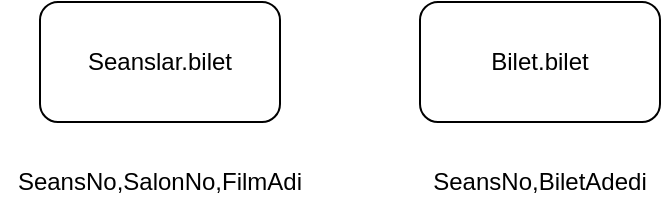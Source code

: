 <mxfile version="20.4.0" type="device"><diagram id="QusTsVobUNGVuRjjoEKb" name="Sayfa -1"><mxGraphModel dx="894" dy="469" grid="1" gridSize="10" guides="1" tooltips="1" connect="1" arrows="1" fold="1" page="1" pageScale="1" pageWidth="827" pageHeight="1169" math="0" shadow="0"><root><mxCell id="0"/><mxCell id="1" parent="0"/><mxCell id="r2_hWL2yF1Ly2UQF4NFn-1" value="Seanslar.bilet" style="rounded=1;whiteSpace=wrap;html=1;" vertex="1" parent="1"><mxGeometry x="60" y="20" width="120" height="60" as="geometry"/></mxCell><mxCell id="r2_hWL2yF1Ly2UQF4NFn-4" value="SeansNo,SalonNo,FilmAdi" style="text;html=1;strokeColor=none;fillColor=none;align=center;verticalAlign=middle;whiteSpace=wrap;rounded=0;" vertex="1" parent="1"><mxGeometry x="40" y="90" width="160" height="40" as="geometry"/></mxCell><mxCell id="r2_hWL2yF1Ly2UQF4NFn-6" value="Bilet.bilet" style="rounded=1;whiteSpace=wrap;html=1;" vertex="1" parent="1"><mxGeometry x="250" y="20" width="120" height="60" as="geometry"/></mxCell><mxCell id="r2_hWL2yF1Ly2UQF4NFn-7" value="SeansNo,BiletAdedi" style="text;html=1;strokeColor=none;fillColor=none;align=center;verticalAlign=middle;whiteSpace=wrap;rounded=0;" vertex="1" parent="1"><mxGeometry x="245" y="95" width="130" height="30" as="geometry"/></mxCell></root></mxGraphModel></diagram></mxfile>